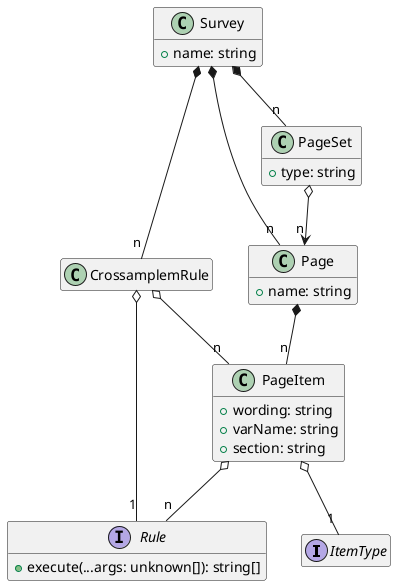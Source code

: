 @startuml
interface ItemType {
}
class PageItem {
    +wording: string
    +varName: string
    +section: string
}
interface Rule {
    +execute(...args: unknown[]): string[]
}
class CrossamplemRule {
}
class Page {
    +name: string
}
class PageSet {
    +type: string
}
class Survey {
    +name: string
}
PageItem o-- "n" Rule
Page *-- "n" PageItem
PageSet o--> "n" Page
Survey *-- "n" PageSet
Survey *-- "n" Page
Survey *-- "n" CrossamplemRule
CrossamplemRule o-- "n" PageItem
CrossamplemRule o-- "1" Rule
PageItem o-- "1" ItemType
hide methods
hide ItemType fields
hide CrossamplemRule fields
hide Rule fields
show Rule methods
@enduml
